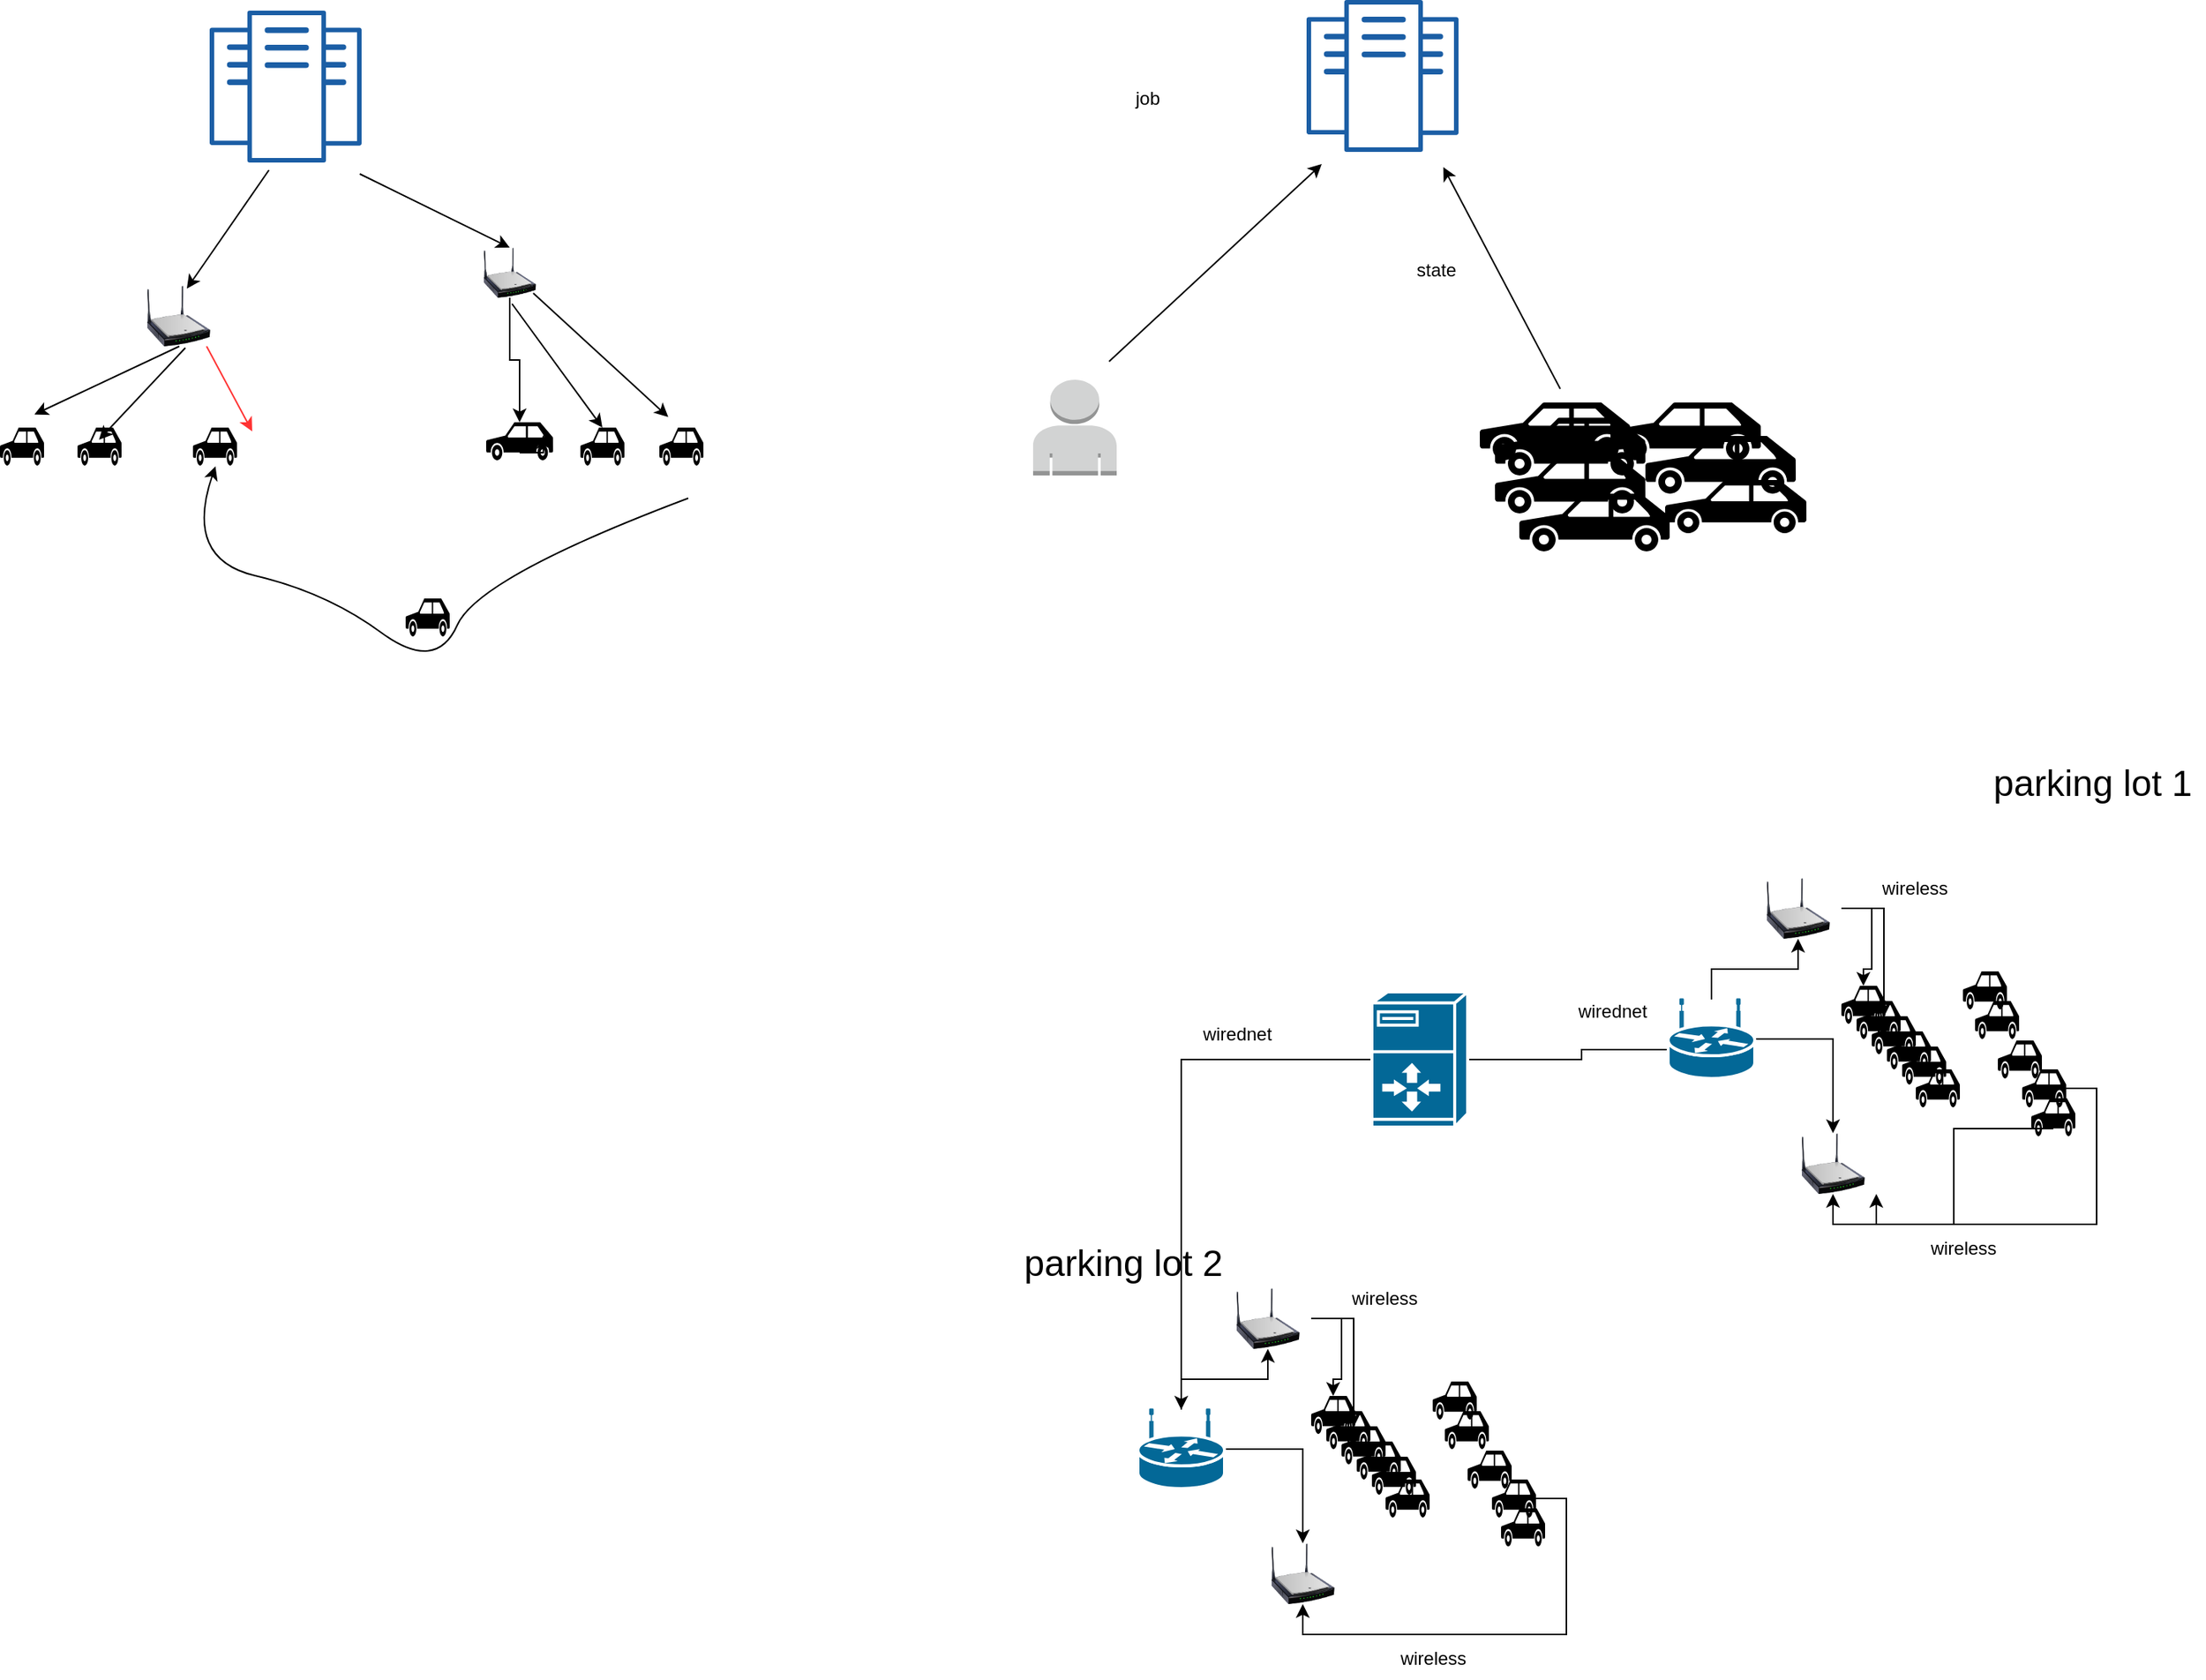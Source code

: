 <mxfile version="21.3.2" type="github">
  <diagram name="第 1 页" id="9TLB_RtZ3R_Jhb1D66K_">
    <mxGraphModel dx="1976" dy="643" grid="0" gridSize="10" guides="1" tooltips="1" connect="1" arrows="1" fold="1" page="1" pageScale="1" pageWidth="827" pageHeight="1169" math="0" shadow="0">
      <root>
        <mxCell id="0" />
        <mxCell id="1" parent="0" />
        <mxCell id="J-K4e3Bai8CajE-sFheH-1" value="" style="image;aspect=fixed;perimeter=ellipsePerimeter;html=1;align=center;shadow=0;dashed=0;fontColor=#4277BB;labelBackgroundColor=default;fontSize=12;spacingTop=3;image=img/lib/ibm/vpc/Enterprise.svg;" parent="1" vertex="1">
          <mxGeometry x="173" width="100" height="100" as="geometry" />
        </mxCell>
        <mxCell id="J-K4e3Bai8CajE-sFheH-2" value="" style="outlineConnect=0;dashed=0;verticalLabelPosition=bottom;verticalAlign=top;align=center;html=1;shape=mxgraph.aws3.user;fillColor=#D2D3D3;gradientColor=none;" parent="1" vertex="1">
          <mxGeometry x="-7" y="250" width="55" height="63" as="geometry" />
        </mxCell>
        <mxCell id="J-K4e3Bai8CajE-sFheH-3" value="" style="endArrow=classic;html=1;rounded=0;" parent="1" edge="1">
          <mxGeometry width="50" height="50" relative="1" as="geometry">
            <mxPoint x="43" y="238" as="sourcePoint" />
            <mxPoint x="183" y="108" as="targetPoint" />
          </mxGeometry>
        </mxCell>
        <mxCell id="J-K4e3Bai8CajE-sFheH-4" value="" style="shape=image;html=1;verticalAlign=top;verticalLabelPosition=bottom;labelBackgroundColor=#ffffff;imageAspect=0;aspect=fixed;image=https://cdn4.iconfinder.com/data/icons/48-bubbles/48/12.File-128.png" parent="1" vertex="1">
          <mxGeometry x="48" y="90" width="73" height="73" as="geometry" />
        </mxCell>
        <mxCell id="J-K4e3Bai8CajE-sFheH-5" value="job" style="text;html=1;align=center;verticalAlign=middle;resizable=0;points=[];autosize=1;strokeColor=none;fillColor=none;" parent="1" vertex="1">
          <mxGeometry x="48" y="50" width="40" height="30" as="geometry" />
        </mxCell>
        <mxCell id="J-K4e3Bai8CajE-sFheH-6" value="" style="shape=mxgraph.signs.transportation.car_3;html=1;pointerEvents=1;fillColor=#000000;strokeColor=none;verticalLabelPosition=bottom;verticalAlign=top;align=center;" parent="1" vertex="1">
          <mxGeometry x="287" y="265" width="99" height="38" as="geometry" />
        </mxCell>
        <mxCell id="J-K4e3Bai8CajE-sFheH-7" value="" style="endArrow=classic;html=1;rounded=0;exitX=0.535;exitY=-0.237;exitDx=0;exitDy=0;exitPerimeter=0;" parent="1" source="J-K4e3Bai8CajE-sFheH-6" edge="1">
          <mxGeometry width="50" height="50" relative="1" as="geometry">
            <mxPoint x="213" y="160" as="sourcePoint" />
            <mxPoint x="263" y="110" as="targetPoint" />
          </mxGeometry>
        </mxCell>
        <mxCell id="J-K4e3Bai8CajE-sFheH-8" value="state" style="text;html=1;align=center;verticalAlign=middle;resizable=0;points=[];autosize=1;strokeColor=none;fillColor=none;" parent="1" vertex="1">
          <mxGeometry x="233" y="163" width="50" height="30" as="geometry" />
        </mxCell>
        <mxCell id="J-K4e3Bai8CajE-sFheH-11" value="" style="shape=mxgraph.signs.transportation.car_3;html=1;pointerEvents=1;fillColor=#000000;strokeColor=none;verticalLabelPosition=bottom;verticalAlign=top;align=center;" parent="1" vertex="1">
          <mxGeometry x="297" y="275" width="99" height="38" as="geometry" />
        </mxCell>
        <mxCell id="J-K4e3Bai8CajE-sFheH-12" value="" style="shape=mxgraph.signs.transportation.car_3;html=1;pointerEvents=1;fillColor=#000000;strokeColor=none;verticalLabelPosition=bottom;verticalAlign=top;align=center;" parent="1" vertex="1">
          <mxGeometry x="297" y="300" width="99" height="38" as="geometry" />
        </mxCell>
        <mxCell id="J-K4e3Bai8CajE-sFheH-13" value="" style="shape=mxgraph.signs.transportation.car_3;html=1;pointerEvents=1;fillColor=#000000;strokeColor=none;verticalLabelPosition=bottom;verticalAlign=top;align=center;" parent="1" vertex="1">
          <mxGeometry x="373" y="265" width="99" height="38" as="geometry" />
        </mxCell>
        <mxCell id="J-K4e3Bai8CajE-sFheH-14" value="" style="shape=mxgraph.signs.transportation.car_3;html=1;pointerEvents=1;fillColor=#000000;strokeColor=none;verticalLabelPosition=bottom;verticalAlign=top;align=center;" parent="1" vertex="1">
          <mxGeometry x="409" y="316" width="93" height="35" as="geometry" />
        </mxCell>
        <mxCell id="J-K4e3Bai8CajE-sFheH-15" value="" style="shape=mxgraph.signs.transportation.car_3;html=1;pointerEvents=1;fillColor=#000000;strokeColor=none;verticalLabelPosition=bottom;verticalAlign=top;align=center;" parent="1" vertex="1">
          <mxGeometry x="396" y="287" width="99" height="38" as="geometry" />
        </mxCell>
        <mxCell id="J-K4e3Bai8CajE-sFheH-16" value="" style="shape=mxgraph.signs.transportation.car_3;html=1;pointerEvents=1;fillColor=#000000;strokeColor=none;verticalLabelPosition=bottom;verticalAlign=top;align=center;" parent="1" vertex="1">
          <mxGeometry x="313" y="325" width="99" height="38" as="geometry" />
        </mxCell>
        <mxCell id="J-K4e3Bai8CajE-sFheH-35" style="edgeStyle=orthogonalEdgeStyle;rounded=0;orthogonalLoop=1;jettySize=auto;html=1;exitX=1;exitY=0.5;exitDx=0;exitDy=0;exitPerimeter=0;entryX=0.12;entryY=0.93;entryDx=0;entryDy=0;entryPerimeter=0;" parent="1" source="J-K4e3Bai8CajE-sFheH-18" target="J-K4e3Bai8CajE-sFheH-20" edge="1">
          <mxGeometry relative="1" as="geometry">
            <Array as="points">
              <mxPoint x="354" y="698" />
              <mxPoint x="354" y="691" />
              <mxPoint x="418" y="691" />
            </Array>
          </mxGeometry>
        </mxCell>
        <mxCell id="J-K4e3Bai8CajE-sFheH-74" style="edgeStyle=orthogonalEdgeStyle;rounded=0;orthogonalLoop=1;jettySize=auto;html=1;" parent="1" source="J-K4e3Bai8CajE-sFheH-18" target="J-K4e3Bai8CajE-sFheH-52" edge="1">
          <mxGeometry relative="1" as="geometry" />
        </mxCell>
        <mxCell id="J-K4e3Bai8CajE-sFheH-18" value="" style="shape=mxgraph.cisco.servers.server_with_router;sketch=0;html=1;pointerEvents=1;dashed=0;fillColor=#036897;strokeColor=#ffffff;strokeWidth=2;verticalLabelPosition=bottom;verticalAlign=top;align=center;outlineConnect=0;" parent="1" vertex="1">
          <mxGeometry x="216" y="653" width="63" height="89" as="geometry" />
        </mxCell>
        <mxCell id="J-K4e3Bai8CajE-sFheH-19" value="" style="image;html=1;image=img/lib/clip_art/networking/Wireless_Router_N_128x128.png" parent="1" vertex="1">
          <mxGeometry x="491" y="746" width="57" height="40" as="geometry" />
        </mxCell>
        <mxCell id="J-K4e3Bai8CajE-sFheH-36" value="" style="edgeStyle=orthogonalEdgeStyle;rounded=0;orthogonalLoop=1;jettySize=auto;html=1;" parent="1" source="J-K4e3Bai8CajE-sFheH-20" target="J-K4e3Bai8CajE-sFheH-19" edge="1">
          <mxGeometry relative="1" as="geometry" />
        </mxCell>
        <mxCell id="J-K4e3Bai8CajE-sFheH-37" value="" style="edgeStyle=orthogonalEdgeStyle;rounded=0;orthogonalLoop=1;jettySize=auto;html=1;" parent="1" source="J-K4e3Bai8CajE-sFheH-20" target="J-K4e3Bai8CajE-sFheH-21" edge="1">
          <mxGeometry relative="1" as="geometry" />
        </mxCell>
        <mxCell id="J-K4e3Bai8CajE-sFheH-20" value="" style="shape=mxgraph.cisco.routers.wireless_router;html=1;pointerEvents=1;dashed=0;fillColor=#036897;strokeColor=#ffffff;strokeWidth=2;verticalLabelPosition=bottom;verticalAlign=top;align=center;outlineConnect=0;" parent="1" vertex="1">
          <mxGeometry x="411" y="658" width="57" height="52" as="geometry" />
        </mxCell>
        <mxCell id="J-K4e3Bai8CajE-sFheH-39" style="edgeStyle=orthogonalEdgeStyle;rounded=0;orthogonalLoop=1;jettySize=auto;html=1;exitX=1;exitY=0.5;exitDx=0;exitDy=0;entryX=0.5;entryY=0;entryDx=0;entryDy=0;entryPerimeter=0;" parent="1" source="J-K4e3Bai8CajE-sFheH-21" target="J-K4e3Bai8CajE-sFheH-23" edge="1">
          <mxGeometry relative="1" as="geometry" />
        </mxCell>
        <mxCell id="J-K4e3Bai8CajE-sFheH-40" style="edgeStyle=orthogonalEdgeStyle;rounded=0;orthogonalLoop=1;jettySize=auto;html=1;exitX=1.08;exitY=0.853;exitDx=0;exitDy=0;entryX=0.5;entryY=0;entryDx=0;entryDy=0;entryPerimeter=0;exitPerimeter=0;" parent="1" source="J-K4e3Bai8CajE-sFheH-24" target="J-K4e3Bai8CajE-sFheH-24" edge="1">
          <mxGeometry relative="1" as="geometry" />
        </mxCell>
        <mxCell id="J-K4e3Bai8CajE-sFheH-41" style="edgeStyle=orthogonalEdgeStyle;rounded=0;orthogonalLoop=1;jettySize=auto;html=1;exitX=1;exitY=0.5;exitDx=0;exitDy=0;entryX=0.276;entryY=0.02;entryDx=0;entryDy=0;entryPerimeter=0;" parent="1" source="J-K4e3Bai8CajE-sFheH-21" target="J-K4e3Bai8CajE-sFheH-25" edge="1">
          <mxGeometry relative="1" as="geometry" />
        </mxCell>
        <mxCell id="J-K4e3Bai8CajE-sFheH-21" value="" style="image;html=1;image=img/lib/clip_art/networking/Wireless_Router_N_128x128.png" parent="1" vertex="1">
          <mxGeometry x="468" y="578" width="57" height="40" as="geometry" />
        </mxCell>
        <mxCell id="J-K4e3Bai8CajE-sFheH-23" value="" style="shape=mxgraph.signs.transportation.car_3;html=1;pointerEvents=1;fillColor=#000000;strokeColor=none;verticalLabelPosition=bottom;verticalAlign=top;align=center;" parent="1" vertex="1">
          <mxGeometry x="525" y="649" width="29" height="25" as="geometry" />
        </mxCell>
        <mxCell id="J-K4e3Bai8CajE-sFheH-24" value="" style="shape=mxgraph.signs.transportation.car_3;html=1;pointerEvents=1;fillColor=#000000;strokeColor=none;verticalLabelPosition=bottom;verticalAlign=top;align=center;" parent="1" vertex="1">
          <mxGeometry x="535" y="659" width="29" height="25" as="geometry" />
        </mxCell>
        <mxCell id="J-K4e3Bai8CajE-sFheH-25" value="" style="shape=mxgraph.signs.transportation.car_3;html=1;pointerEvents=1;fillColor=#000000;strokeColor=none;verticalLabelPosition=bottom;verticalAlign=top;align=center;" parent="1" vertex="1">
          <mxGeometry x="545" y="669" width="29" height="25" as="geometry" />
        </mxCell>
        <mxCell id="J-K4e3Bai8CajE-sFheH-26" value="" style="shape=mxgraph.signs.transportation.car_3;html=1;pointerEvents=1;fillColor=#000000;strokeColor=none;verticalLabelPosition=bottom;verticalAlign=top;align=center;" parent="1" vertex="1">
          <mxGeometry x="555" y="679" width="29" height="25" as="geometry" />
        </mxCell>
        <mxCell id="J-K4e3Bai8CajE-sFheH-27" value="" style="shape=mxgraph.signs.transportation.car_3;html=1;pointerEvents=1;fillColor=#000000;strokeColor=none;verticalLabelPosition=bottom;verticalAlign=top;align=center;" parent="1" vertex="1">
          <mxGeometry x="565" y="689" width="29" height="25" as="geometry" />
        </mxCell>
        <mxCell id="J-K4e3Bai8CajE-sFheH-28" value="" style="shape=mxgraph.signs.transportation.car_3;html=1;pointerEvents=1;fillColor=#000000;strokeColor=none;verticalLabelPosition=bottom;verticalAlign=top;align=center;" parent="1" vertex="1">
          <mxGeometry x="605" y="639.5" width="29" height="25" as="geometry" />
        </mxCell>
        <mxCell id="J-K4e3Bai8CajE-sFheH-29" value="" style="shape=mxgraph.signs.transportation.car_3;html=1;pointerEvents=1;fillColor=#000000;strokeColor=none;verticalLabelPosition=bottom;verticalAlign=top;align=center;" parent="1" vertex="1">
          <mxGeometry x="613" y="659" width="29" height="25" as="geometry" />
        </mxCell>
        <mxCell id="J-K4e3Bai8CajE-sFheH-43" style="edgeStyle=orthogonalEdgeStyle;rounded=0;orthogonalLoop=1;jettySize=auto;html=1;exitX=1;exitY=0.5;exitDx=0;exitDy=0;exitPerimeter=0;entryX=0.5;entryY=1;entryDx=0;entryDy=0;" parent="1" source="J-K4e3Bai8CajE-sFheH-30" target="J-K4e3Bai8CajE-sFheH-19" edge="1">
          <mxGeometry relative="1" as="geometry" />
        </mxCell>
        <mxCell id="J-K4e3Bai8CajE-sFheH-30" value="" style="shape=mxgraph.signs.transportation.car_3;html=1;pointerEvents=1;fillColor=#000000;strokeColor=none;verticalLabelPosition=bottom;verticalAlign=top;align=center;" parent="1" vertex="1">
          <mxGeometry x="644" y="704" width="29" height="25" as="geometry" />
        </mxCell>
        <mxCell id="J-K4e3Bai8CajE-sFheH-31" value="" style="shape=mxgraph.signs.transportation.car_3;html=1;pointerEvents=1;fillColor=#000000;strokeColor=none;verticalLabelPosition=bottom;verticalAlign=top;align=center;" parent="1" vertex="1">
          <mxGeometry x="628" y="685" width="29" height="25" as="geometry" />
        </mxCell>
        <mxCell id="J-K4e3Bai8CajE-sFheH-32" value="" style="shape=mxgraph.signs.transportation.car_3;html=1;pointerEvents=1;fillColor=#000000;strokeColor=none;verticalLabelPosition=bottom;verticalAlign=top;align=center;" parent="1" vertex="1">
          <mxGeometry x="574" y="704" width="29" height="25" as="geometry" />
        </mxCell>
        <mxCell id="J-K4e3Bai8CajE-sFheH-42" style="edgeStyle=orthogonalEdgeStyle;rounded=0;orthogonalLoop=1;jettySize=auto;html=1;exitX=0.5;exitY=0.8;exitDx=0;exitDy=0;exitPerimeter=0;entryX=1;entryY=1;entryDx=0;entryDy=0;" parent="1" source="J-K4e3Bai8CajE-sFheH-33" target="J-K4e3Bai8CajE-sFheH-19" edge="1">
          <mxGeometry relative="1" as="geometry" />
        </mxCell>
        <mxCell id="J-K4e3Bai8CajE-sFheH-33" value="" style="shape=mxgraph.signs.transportation.car_3;html=1;pointerEvents=1;fillColor=#000000;strokeColor=none;verticalLabelPosition=bottom;verticalAlign=top;align=center;" parent="1" vertex="1">
          <mxGeometry x="650" y="723" width="29" height="25" as="geometry" />
        </mxCell>
        <mxCell id="J-K4e3Bai8CajE-sFheH-38" value="wirednet" style="text;html=1;align=center;verticalAlign=middle;resizable=0;points=[];autosize=1;strokeColor=none;fillColor=none;" parent="1" vertex="1">
          <mxGeometry x="342" y="653" width="63" height="26" as="geometry" />
        </mxCell>
        <mxCell id="J-K4e3Bai8CajE-sFheH-44" value="wireless" style="text;html=1;align=center;verticalAlign=middle;resizable=0;points=[];autosize=1;strokeColor=none;fillColor=none;" parent="1" vertex="1">
          <mxGeometry x="574" y="809" width="61" height="26" as="geometry" />
        </mxCell>
        <mxCell id="J-K4e3Bai8CajE-sFheH-45" value="wireless" style="text;html=1;align=center;verticalAlign=middle;resizable=0;points=[];autosize=1;strokeColor=none;fillColor=none;" parent="1" vertex="1">
          <mxGeometry x="542" y="572" width="61" height="26" as="geometry" />
        </mxCell>
        <mxCell id="J-K4e3Bai8CajE-sFheH-47" value="&lt;font style=&quot;font-size: 24px;&quot;&gt;parking lot 1&lt;/font&gt;" style="text;html=1;align=center;verticalAlign=middle;resizable=0;points=[];autosize=1;strokeColor=none;fillColor=none;" parent="1" vertex="1">
          <mxGeometry x="615" y="495" width="149" height="41" as="geometry" />
        </mxCell>
        <mxCell id="J-K4e3Bai8CajE-sFheH-49" value="" style="image;html=1;image=img/lib/clip_art/networking/Wireless_Router_N_128x128.png" parent="1" vertex="1">
          <mxGeometry x="142" y="1016" width="57" height="40" as="geometry" />
        </mxCell>
        <mxCell id="J-K4e3Bai8CajE-sFheH-50" value="" style="edgeStyle=orthogonalEdgeStyle;rounded=0;orthogonalLoop=1;jettySize=auto;html=1;" parent="1" source="J-K4e3Bai8CajE-sFheH-52" target="J-K4e3Bai8CajE-sFheH-49" edge="1">
          <mxGeometry relative="1" as="geometry" />
        </mxCell>
        <mxCell id="J-K4e3Bai8CajE-sFheH-51" value="" style="edgeStyle=orthogonalEdgeStyle;rounded=0;orthogonalLoop=1;jettySize=auto;html=1;" parent="1" source="J-K4e3Bai8CajE-sFheH-52" target="J-K4e3Bai8CajE-sFheH-56" edge="1">
          <mxGeometry relative="1" as="geometry" />
        </mxCell>
        <mxCell id="J-K4e3Bai8CajE-sFheH-52" value="" style="shape=mxgraph.cisco.routers.wireless_router;html=1;pointerEvents=1;dashed=0;fillColor=#036897;strokeColor=#ffffff;strokeWidth=2;verticalLabelPosition=bottom;verticalAlign=top;align=center;outlineConnect=0;" parent="1" vertex="1">
          <mxGeometry x="62" y="928" width="57" height="52" as="geometry" />
        </mxCell>
        <mxCell id="J-K4e3Bai8CajE-sFheH-53" style="edgeStyle=orthogonalEdgeStyle;rounded=0;orthogonalLoop=1;jettySize=auto;html=1;exitX=1;exitY=0.5;exitDx=0;exitDy=0;entryX=0.5;entryY=0;entryDx=0;entryDy=0;entryPerimeter=0;" parent="1" source="J-K4e3Bai8CajE-sFheH-56" target="J-K4e3Bai8CajE-sFheH-57" edge="1">
          <mxGeometry relative="1" as="geometry" />
        </mxCell>
        <mxCell id="J-K4e3Bai8CajE-sFheH-54" style="edgeStyle=orthogonalEdgeStyle;rounded=0;orthogonalLoop=1;jettySize=auto;html=1;exitX=1.08;exitY=0.853;exitDx=0;exitDy=0;entryX=0.5;entryY=0;entryDx=0;entryDy=0;entryPerimeter=0;exitPerimeter=0;" parent="1" source="J-K4e3Bai8CajE-sFheH-58" target="J-K4e3Bai8CajE-sFheH-58" edge="1">
          <mxGeometry relative="1" as="geometry" />
        </mxCell>
        <mxCell id="J-K4e3Bai8CajE-sFheH-55" style="edgeStyle=orthogonalEdgeStyle;rounded=0;orthogonalLoop=1;jettySize=auto;html=1;exitX=1;exitY=0.5;exitDx=0;exitDy=0;entryX=0.276;entryY=0.02;entryDx=0;entryDy=0;entryPerimeter=0;" parent="1" source="J-K4e3Bai8CajE-sFheH-56" target="J-K4e3Bai8CajE-sFheH-59" edge="1">
          <mxGeometry relative="1" as="geometry" />
        </mxCell>
        <mxCell id="J-K4e3Bai8CajE-sFheH-56" value="" style="image;html=1;image=img/lib/clip_art/networking/Wireless_Router_N_128x128.png" parent="1" vertex="1">
          <mxGeometry x="119" y="848" width="57" height="40" as="geometry" />
        </mxCell>
        <mxCell id="J-K4e3Bai8CajE-sFheH-57" value="" style="shape=mxgraph.signs.transportation.car_3;html=1;pointerEvents=1;fillColor=#000000;strokeColor=none;verticalLabelPosition=bottom;verticalAlign=top;align=center;" parent="1" vertex="1">
          <mxGeometry x="176" y="919" width="29" height="25" as="geometry" />
        </mxCell>
        <mxCell id="J-K4e3Bai8CajE-sFheH-58" value="" style="shape=mxgraph.signs.transportation.car_3;html=1;pointerEvents=1;fillColor=#000000;strokeColor=none;verticalLabelPosition=bottom;verticalAlign=top;align=center;" parent="1" vertex="1">
          <mxGeometry x="186" y="929" width="29" height="25" as="geometry" />
        </mxCell>
        <mxCell id="J-K4e3Bai8CajE-sFheH-59" value="" style="shape=mxgraph.signs.transportation.car_3;html=1;pointerEvents=1;fillColor=#000000;strokeColor=none;verticalLabelPosition=bottom;verticalAlign=top;align=center;" parent="1" vertex="1">
          <mxGeometry x="196" y="939" width="29" height="25" as="geometry" />
        </mxCell>
        <mxCell id="J-K4e3Bai8CajE-sFheH-60" value="" style="shape=mxgraph.signs.transportation.car_3;html=1;pointerEvents=1;fillColor=#000000;strokeColor=none;verticalLabelPosition=bottom;verticalAlign=top;align=center;" parent="1" vertex="1">
          <mxGeometry x="206" y="949" width="29" height="25" as="geometry" />
        </mxCell>
        <mxCell id="J-K4e3Bai8CajE-sFheH-61" value="" style="shape=mxgraph.signs.transportation.car_3;html=1;pointerEvents=1;fillColor=#000000;strokeColor=none;verticalLabelPosition=bottom;verticalAlign=top;align=center;" parent="1" vertex="1">
          <mxGeometry x="216" y="959" width="29" height="25" as="geometry" />
        </mxCell>
        <mxCell id="J-K4e3Bai8CajE-sFheH-62" value="" style="shape=mxgraph.signs.transportation.car_3;html=1;pointerEvents=1;fillColor=#000000;strokeColor=none;verticalLabelPosition=bottom;verticalAlign=top;align=center;" parent="1" vertex="1">
          <mxGeometry x="256" y="909.5" width="29" height="25" as="geometry" />
        </mxCell>
        <mxCell id="J-K4e3Bai8CajE-sFheH-63" value="" style="shape=mxgraph.signs.transportation.car_3;html=1;pointerEvents=1;fillColor=#000000;strokeColor=none;verticalLabelPosition=bottom;verticalAlign=top;align=center;" parent="1" vertex="1">
          <mxGeometry x="264" y="929" width="29" height="25" as="geometry" />
        </mxCell>
        <mxCell id="J-K4e3Bai8CajE-sFheH-64" style="edgeStyle=orthogonalEdgeStyle;rounded=0;orthogonalLoop=1;jettySize=auto;html=1;exitX=1;exitY=0.5;exitDx=0;exitDy=0;exitPerimeter=0;entryX=0.5;entryY=1;entryDx=0;entryDy=0;" parent="1" source="J-K4e3Bai8CajE-sFheH-65" target="J-K4e3Bai8CajE-sFheH-49" edge="1">
          <mxGeometry relative="1" as="geometry" />
        </mxCell>
        <mxCell id="J-K4e3Bai8CajE-sFheH-65" value="" style="shape=mxgraph.signs.transportation.car_3;html=1;pointerEvents=1;fillColor=#000000;strokeColor=none;verticalLabelPosition=bottom;verticalAlign=top;align=center;" parent="1" vertex="1">
          <mxGeometry x="295" y="974" width="29" height="25" as="geometry" />
        </mxCell>
        <mxCell id="J-K4e3Bai8CajE-sFheH-66" value="" style="shape=mxgraph.signs.transportation.car_3;html=1;pointerEvents=1;fillColor=#000000;strokeColor=none;verticalLabelPosition=bottom;verticalAlign=top;align=center;" parent="1" vertex="1">
          <mxGeometry x="279" y="955" width="29" height="25" as="geometry" />
        </mxCell>
        <mxCell id="J-K4e3Bai8CajE-sFheH-67" value="" style="shape=mxgraph.signs.transportation.car_3;html=1;pointerEvents=1;fillColor=#000000;strokeColor=none;verticalLabelPosition=bottom;verticalAlign=top;align=center;" parent="1" vertex="1">
          <mxGeometry x="225" y="974" width="29" height="25" as="geometry" />
        </mxCell>
        <mxCell id="J-K4e3Bai8CajE-sFheH-69" value="" style="shape=mxgraph.signs.transportation.car_3;html=1;pointerEvents=1;fillColor=#000000;strokeColor=none;verticalLabelPosition=bottom;verticalAlign=top;align=center;" parent="1" vertex="1">
          <mxGeometry x="301" y="993" width="29" height="25" as="geometry" />
        </mxCell>
        <mxCell id="J-K4e3Bai8CajE-sFheH-70" value="wirednet" style="text;html=1;align=center;verticalAlign=middle;resizable=0;points=[];autosize=1;strokeColor=none;fillColor=none;" parent="1" vertex="1">
          <mxGeometry x="95" y="668" width="63" height="26" as="geometry" />
        </mxCell>
        <mxCell id="J-K4e3Bai8CajE-sFheH-71" value="wireless" style="text;html=1;align=center;verticalAlign=middle;resizable=0;points=[];autosize=1;strokeColor=none;fillColor=none;" parent="1" vertex="1">
          <mxGeometry x="225" y="1079" width="61" height="26" as="geometry" />
        </mxCell>
        <mxCell id="J-K4e3Bai8CajE-sFheH-72" value="wireless" style="text;html=1;align=center;verticalAlign=middle;resizable=0;points=[];autosize=1;strokeColor=none;fillColor=none;" parent="1" vertex="1">
          <mxGeometry x="193" y="842" width="61" height="26" as="geometry" />
        </mxCell>
        <mxCell id="J-K4e3Bai8CajE-sFheH-73" value="&lt;font style=&quot;font-size: 24px;&quot;&gt;parking lot 2&lt;/font&gt;" style="text;html=1;align=center;verticalAlign=middle;resizable=0;points=[];autosize=1;strokeColor=none;fillColor=none;" parent="1" vertex="1">
          <mxGeometry x="-23" y="811" width="149" height="41" as="geometry" />
        </mxCell>
        <mxCell id="oXB51UnTxXOcqCcehV1k-1" value="" style="image;aspect=fixed;perimeter=ellipsePerimeter;html=1;align=center;shadow=0;dashed=0;fontColor=#4277BB;labelBackgroundColor=default;fontSize=12;spacingTop=3;image=img/lib/ibm/vpc/Enterprise.svg;" vertex="1" parent="1">
          <mxGeometry x="-549" y="7" width="100" height="100" as="geometry" />
        </mxCell>
        <mxCell id="oXB51UnTxXOcqCcehV1k-17" value="" style="edgeStyle=orthogonalEdgeStyle;rounded=0;orthogonalLoop=1;jettySize=auto;html=1;" edge="1" parent="1" source="oXB51UnTxXOcqCcehV1k-2" target="oXB51UnTxXOcqCcehV1k-12">
          <mxGeometry relative="1" as="geometry" />
        </mxCell>
        <mxCell id="oXB51UnTxXOcqCcehV1k-2" value="" style="image;html=1;image=img/lib/clip_art/networking/Wireless_Router_N_128x128.png" vertex="1" parent="1">
          <mxGeometry x="-380" y="163" width="57" height="33" as="geometry" />
        </mxCell>
        <mxCell id="oXB51UnTxXOcqCcehV1k-3" value="" style="endArrow=classic;html=1;rounded=0;exitX=0.988;exitY=1.075;exitDx=0;exitDy=0;exitPerimeter=0;entryX=0.5;entryY=0;entryDx=0;entryDy=0;" edge="1" parent="1" source="oXB51UnTxXOcqCcehV1k-1" target="oXB51UnTxXOcqCcehV1k-2">
          <mxGeometry width="50" height="50" relative="1" as="geometry">
            <mxPoint x="-326" y="202" as="sourcePoint" />
            <mxPoint x="-276" y="152" as="targetPoint" />
          </mxGeometry>
        </mxCell>
        <mxCell id="oXB51UnTxXOcqCcehV1k-4" value="" style="shape=mxgraph.signs.transportation.car_3;html=1;pointerEvents=1;fillColor=#000000;strokeColor=none;verticalLabelPosition=bottom;verticalAlign=top;align=center;" vertex="1" parent="1">
          <mxGeometry x="-687" y="281.5" width="29" height="25" as="geometry" />
        </mxCell>
        <mxCell id="oXB51UnTxXOcqCcehV1k-5" value="" style="shape=mxgraph.signs.transportation.car_3;html=1;pointerEvents=1;fillColor=#000000;strokeColor=none;verticalLabelPosition=bottom;verticalAlign=top;align=center;" vertex="1" parent="1">
          <mxGeometry x="-305" y="281.5" width="29" height="25" as="geometry" />
        </mxCell>
        <mxCell id="oXB51UnTxXOcqCcehV1k-6" value="" style="shape=mxgraph.signs.transportation.car_3;html=1;pointerEvents=1;fillColor=#000000;strokeColor=none;verticalLabelPosition=bottom;verticalAlign=top;align=center;" vertex="1" parent="1">
          <mxGeometry x="-253" y="281.5" width="29" height="25" as="geometry" />
        </mxCell>
        <mxCell id="oXB51UnTxXOcqCcehV1k-8" value="" style="endArrow=classic;html=1;rounded=0;exitX=0.988;exitY=1.075;exitDx=0;exitDy=0;exitPerimeter=0;" edge="1" parent="1">
          <mxGeometry width="50" height="50" relative="1" as="geometry">
            <mxPoint x="-510" y="112" as="sourcePoint" />
            <mxPoint x="-564" y="190" as="targetPoint" />
          </mxGeometry>
        </mxCell>
        <mxCell id="oXB51UnTxXOcqCcehV1k-9" value="" style="image;html=1;image=img/lib/clip_art/networking/Wireless_Router_N_128x128.png" vertex="1" parent="1">
          <mxGeometry x="-598" y="188" width="57" height="40" as="geometry" />
        </mxCell>
        <mxCell id="oXB51UnTxXOcqCcehV1k-12" value="" style="shape=mxgraph.signs.transportation.car_3;html=1;pointerEvents=1;fillColor=#000000;strokeColor=none;verticalLabelPosition=bottom;verticalAlign=top;align=center;" vertex="1" parent="1">
          <mxGeometry x="-367" y="278" width="44" height="25" as="geometry" />
        </mxCell>
        <mxCell id="oXB51UnTxXOcqCcehV1k-14" value="" style="shape=mxgraph.signs.transportation.car_3;html=1;pointerEvents=1;fillColor=#000000;strokeColor=none;verticalLabelPosition=bottom;verticalAlign=top;align=center;" vertex="1" parent="1">
          <mxGeometry x="-636" y="281.5" width="29" height="25" as="geometry" />
        </mxCell>
        <mxCell id="oXB51UnTxXOcqCcehV1k-15" style="edgeStyle=orthogonalEdgeStyle;rounded=0;orthogonalLoop=1;jettySize=auto;html=1;exitX=0.5;exitY=0.8;exitDx=0;exitDy=0;exitPerimeter=0;entryX=0.856;entryY=0.333;entryDx=0;entryDy=0;entryPerimeter=0;" edge="1" parent="1" source="oXB51UnTxXOcqCcehV1k-12" target="oXB51UnTxXOcqCcehV1k-12">
          <mxGeometry relative="1" as="geometry" />
        </mxCell>
        <mxCell id="oXB51UnTxXOcqCcehV1k-16" value="" style="endArrow=classic;html=1;rounded=0;exitX=0.988;exitY=1.075;exitDx=0;exitDy=0;exitPerimeter=0;entryX=0.5;entryY=0;entryDx=0;entryDy=0;entryPerimeter=0;" edge="1" parent="1" target="oXB51UnTxXOcqCcehV1k-5">
          <mxGeometry width="50" height="50" relative="1" as="geometry">
            <mxPoint x="-350" y="200" as="sourcePoint" />
            <mxPoint x="-251" y="248" as="targetPoint" />
          </mxGeometry>
        </mxCell>
        <mxCell id="oXB51UnTxXOcqCcehV1k-18" value="" style="endArrow=classic;html=1;rounded=0;exitX=0.988;exitY=1.075;exitDx=0;exitDy=0;exitPerimeter=0;entryX=0.201;entryY=-0.28;entryDx=0;entryDy=0;entryPerimeter=0;" edge="1" parent="1" target="oXB51UnTxXOcqCcehV1k-6">
          <mxGeometry width="50" height="50" relative="1" as="geometry">
            <mxPoint x="-336" y="193" as="sourcePoint" />
            <mxPoint x="-276" y="274" as="targetPoint" />
          </mxGeometry>
        </mxCell>
        <mxCell id="oXB51UnTxXOcqCcehV1k-19" value="" style="endArrow=classic;html=1;rounded=0;entryX=0.782;entryY=-0.347;entryDx=0;entryDy=0;entryPerimeter=0;" edge="1" parent="1" target="oXB51UnTxXOcqCcehV1k-4">
          <mxGeometry width="50" height="50" relative="1" as="geometry">
            <mxPoint x="-569" y="228" as="sourcePoint" />
            <mxPoint x="-519" y="178" as="targetPoint" />
          </mxGeometry>
        </mxCell>
        <mxCell id="oXB51UnTxXOcqCcehV1k-20" value="" style="endArrow=classic;html=1;rounded=0;entryX=0.489;entryY=0.32;entryDx=0;entryDy=0;entryPerimeter=0;" edge="1" parent="1" target="oXB51UnTxXOcqCcehV1k-14">
          <mxGeometry width="50" height="50" relative="1" as="geometry">
            <mxPoint x="-565" y="229" as="sourcePoint" />
            <mxPoint x="-654" y="283" as="targetPoint" />
          </mxGeometry>
        </mxCell>
        <mxCell id="oXB51UnTxXOcqCcehV1k-21" value="" style="shape=mxgraph.signs.transportation.car_3;html=1;pointerEvents=1;fillColor=#000000;strokeColor=none;verticalLabelPosition=bottom;verticalAlign=top;align=center;" vertex="1" parent="1">
          <mxGeometry x="-560" y="281.5" width="29" height="25" as="geometry" />
        </mxCell>
        <mxCell id="oXB51UnTxXOcqCcehV1k-22" value="" style="shape=mxgraph.signs.transportation.car_3;html=1;pointerEvents=1;fillColor=#000000;strokeColor=none;verticalLabelPosition=bottom;verticalAlign=top;align=center;" vertex="1" parent="1">
          <mxGeometry x="-420" y="394" width="29" height="25" as="geometry" />
        </mxCell>
        <mxCell id="oXB51UnTxXOcqCcehV1k-25" value="" style="curved=1;endArrow=classic;html=1;rounded=0;entryX=0.511;entryY=1.02;entryDx=0;entryDy=0;entryPerimeter=0;" edge="1" parent="1" target="oXB51UnTxXOcqCcehV1k-21">
          <mxGeometry width="50" height="50" relative="1" as="geometry">
            <mxPoint x="-234" y="328" as="sourcePoint" />
            <mxPoint x="-545" y="320" as="targetPoint" />
            <Array as="points">
              <mxPoint x="-372" y="380" />
              <mxPoint x="-400" y="443" />
              <mxPoint x="-472" y="390" />
              <mxPoint x="-566" y="368" />
            </Array>
          </mxGeometry>
        </mxCell>
        <mxCell id="oXB51UnTxXOcqCcehV1k-26" value="" style="endArrow=classic;html=1;rounded=0;strokeColor=#FF3333;" edge="1" parent="1">
          <mxGeometry width="50" height="50" relative="1" as="geometry">
            <mxPoint x="-551" y="228" as="sourcePoint" />
            <mxPoint x="-521" y="284" as="targetPoint" />
          </mxGeometry>
        </mxCell>
      </root>
    </mxGraphModel>
  </diagram>
</mxfile>
